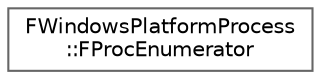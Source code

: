 digraph "Graphical Class Hierarchy"
{
 // INTERACTIVE_SVG=YES
 // LATEX_PDF_SIZE
  bgcolor="transparent";
  edge [fontname=Helvetica,fontsize=10,labelfontname=Helvetica,labelfontsize=10];
  node [fontname=Helvetica,fontsize=10,shape=box,height=0.2,width=0.4];
  rankdir="LR";
  Node0 [id="Node000000",label="FWindowsPlatformProcess\l::FProcEnumerator",height=0.2,width=0.4,color="grey40", fillcolor="white", style="filled",URL="$df/dd8/classFWindowsPlatformProcess_1_1FProcEnumerator.html",tooltip="Process enumerator."];
}
